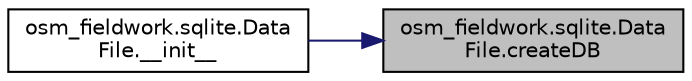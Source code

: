 digraph "osm_fieldwork.sqlite.DataFile.createDB"
{
 // LATEX_PDF_SIZE
  edge [fontname="Helvetica",fontsize="10",labelfontname="Helvetica",labelfontsize="10"];
  node [fontname="Helvetica",fontsize="10",shape=record];
  rankdir="RL";
  Node1 [label="osm_fieldwork.sqlite.Data\lFile.createDB",height=0.2,width=0.4,color="black", fillcolor="grey75", style="filled", fontcolor="black",tooltip=" "];
  Node1 -> Node2 [dir="back",color="midnightblue",fontsize="10",style="solid",fontname="Helvetica"];
  Node2 [label="osm_fieldwork.sqlite.Data\lFile.__init__",height=0.2,width=0.4,color="black", fillcolor="white", style="filled",URL="$classosm__fieldwork_1_1sqlite_1_1DataFile.html#a43755dca0328429517f58d410a4575fc",tooltip=" "];
}
